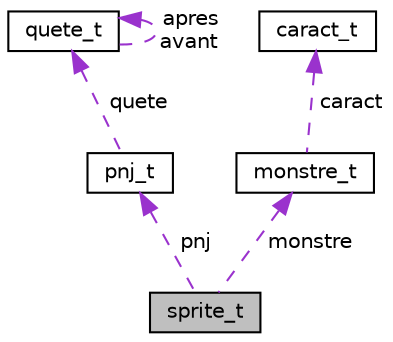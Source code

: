 digraph "sprite_t"
{
 // LATEX_PDF_SIZE
  edge [fontname="Helvetica",fontsize="10",labelfontname="Helvetica",labelfontsize="10"];
  node [fontname="Helvetica",fontsize="10",shape=record];
  Node1 [label="sprite_t",height=0.2,width=0.4,color="black", fillcolor="grey75", style="filled", fontcolor="black",tooltip="Structure des Sprites."];
  Node2 -> Node1 [dir="back",color="darkorchid3",fontsize="10",style="dashed",label=" pnj" ,fontname="Helvetica"];
  Node2 [label="pnj_t",height=0.2,width=0.4,color="black", fillcolor="white", style="filled",URL="$structpnj__t.html",tooltip="Structure d'un pnj ( Data )"];
  Node3 -> Node2 [dir="back",color="darkorchid3",fontsize="10",style="dashed",label=" quete" ,fontname="Helvetica"];
  Node3 [label="quete_t",height=0.2,width=0.4,color="black", fillcolor="white", style="filled",URL="$structquete__t.html",tooltip="Structure des quetes ( Data )"];
  Node3 -> Node3 [dir="back",color="darkorchid3",fontsize="10",style="dashed",label=" apres\navant" ,fontname="Helvetica"];
  Node4 -> Node1 [dir="back",color="darkorchid3",fontsize="10",style="dashed",label=" monstre" ,fontname="Helvetica"];
  Node4 [label="monstre_t",height=0.2,width=0.4,color="black", fillcolor="white", style="filled",URL="$structmonstre__t.html",tooltip="Structure des monstres ( Data )"];
  Node5 -> Node4 [dir="back",color="darkorchid3",fontsize="10",style="dashed",label=" caract" ,fontname="Helvetica"];
  Node5 [label="caract_t",height=0.2,width=0.4,color="black", fillcolor="white", style="filled",URL="$structcaract__t.html",tooltip="Structure des caracteristiques ( Data )"];
}

